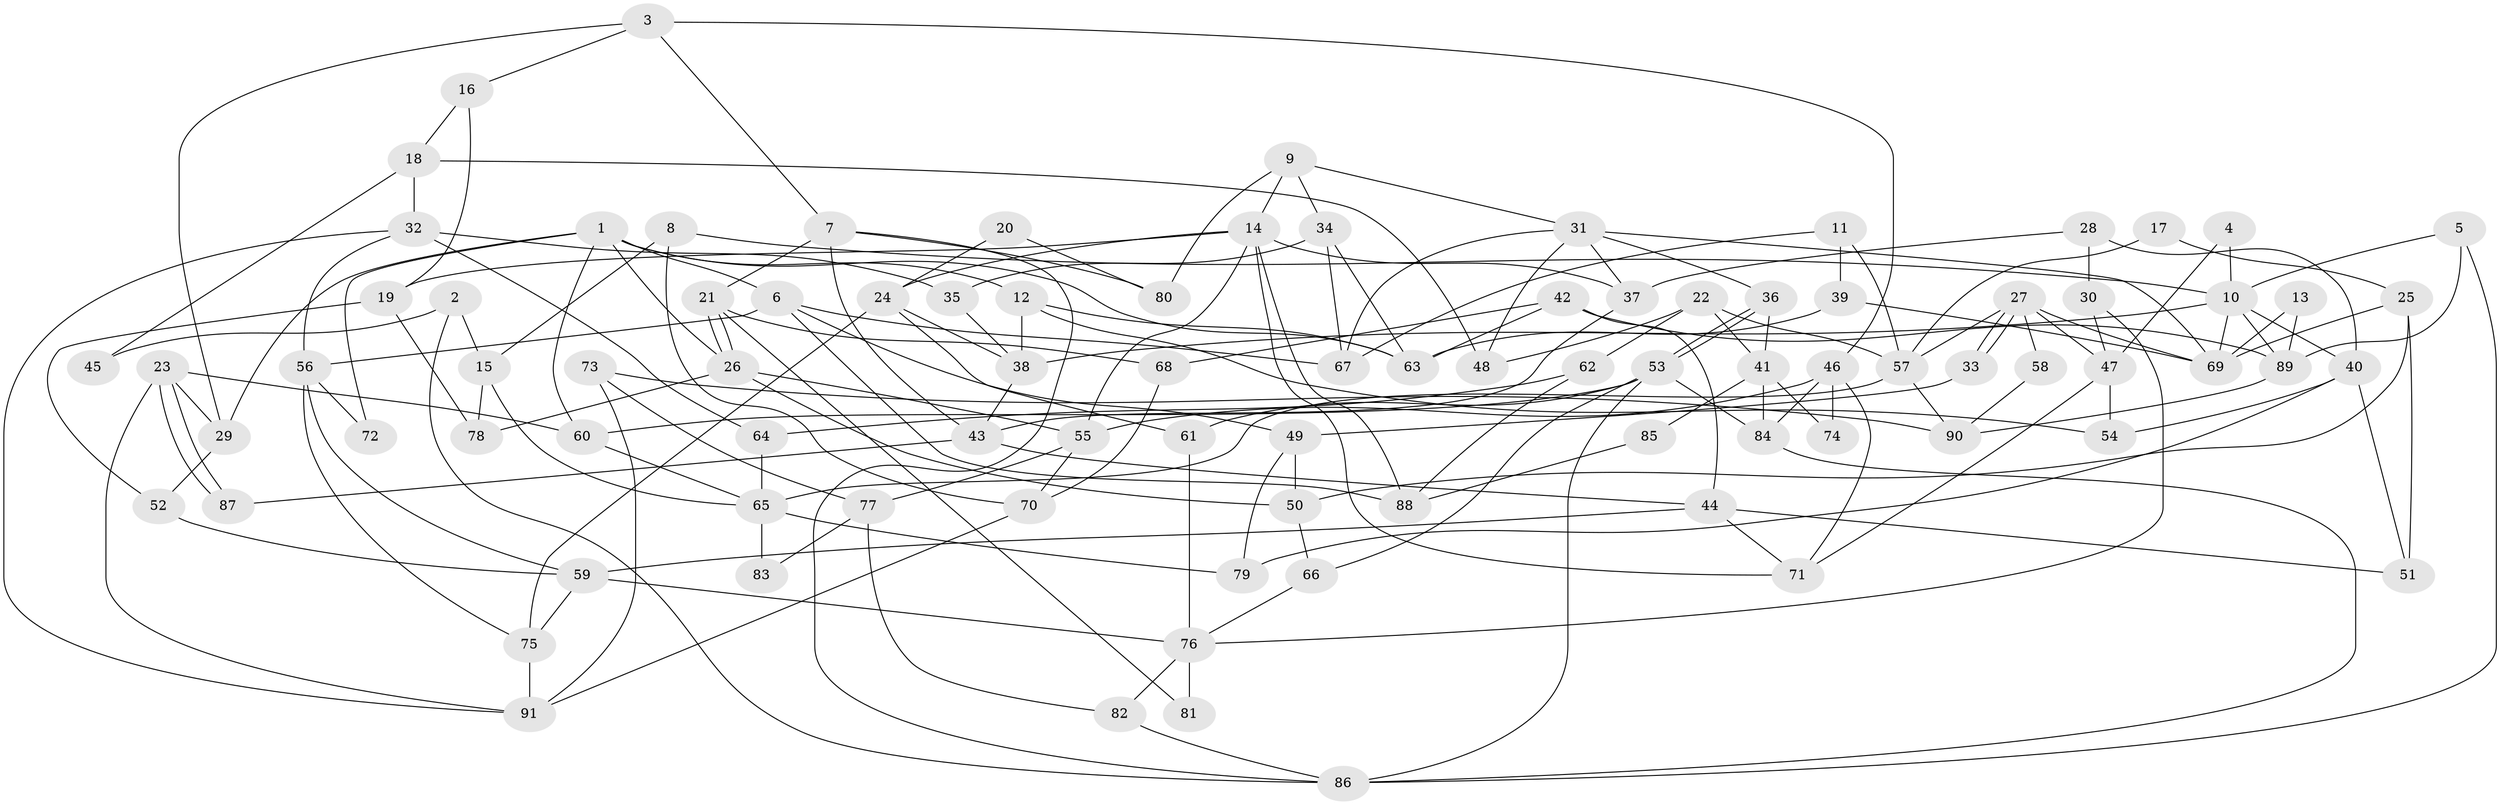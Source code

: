 // Generated by graph-tools (version 1.1) at 2025/15/03/09/25 04:15:16]
// undirected, 91 vertices, 182 edges
graph export_dot {
graph [start="1"]
  node [color=gray90,style=filled];
  1;
  2;
  3;
  4;
  5;
  6;
  7;
  8;
  9;
  10;
  11;
  12;
  13;
  14;
  15;
  16;
  17;
  18;
  19;
  20;
  21;
  22;
  23;
  24;
  25;
  26;
  27;
  28;
  29;
  30;
  31;
  32;
  33;
  34;
  35;
  36;
  37;
  38;
  39;
  40;
  41;
  42;
  43;
  44;
  45;
  46;
  47;
  48;
  49;
  50;
  51;
  52;
  53;
  54;
  55;
  56;
  57;
  58;
  59;
  60;
  61;
  62;
  63;
  64;
  65;
  66;
  67;
  68;
  69;
  70;
  71;
  72;
  73;
  74;
  75;
  76;
  77;
  78;
  79;
  80;
  81;
  82;
  83;
  84;
  85;
  86;
  87;
  88;
  89;
  90;
  91;
  1 -- 6;
  1 -- 63;
  1 -- 12;
  1 -- 26;
  1 -- 29;
  1 -- 60;
  1 -- 72;
  2 -- 86;
  2 -- 15;
  2 -- 45;
  3 -- 29;
  3 -- 16;
  3 -- 7;
  3 -- 46;
  4 -- 47;
  4 -- 10;
  5 -- 10;
  5 -- 86;
  5 -- 89;
  6 -- 67;
  6 -- 56;
  6 -- 49;
  6 -- 88;
  7 -- 21;
  7 -- 43;
  7 -- 80;
  7 -- 86;
  8 -- 15;
  8 -- 70;
  8 -- 10;
  9 -- 31;
  9 -- 14;
  9 -- 34;
  9 -- 80;
  10 -- 89;
  10 -- 38;
  10 -- 40;
  10 -- 69;
  11 -- 57;
  11 -- 67;
  11 -- 39;
  12 -- 38;
  12 -- 54;
  12 -- 63;
  13 -- 89;
  13 -- 69;
  14 -- 24;
  14 -- 71;
  14 -- 19;
  14 -- 37;
  14 -- 55;
  14 -- 88;
  15 -- 65;
  15 -- 78;
  16 -- 18;
  16 -- 19;
  17 -- 57;
  17 -- 25;
  18 -- 32;
  18 -- 48;
  18 -- 45;
  19 -- 52;
  19 -- 78;
  20 -- 24;
  20 -- 80;
  21 -- 26;
  21 -- 26;
  21 -- 68;
  21 -- 81;
  22 -- 57;
  22 -- 62;
  22 -- 41;
  22 -- 48;
  23 -- 87;
  23 -- 87;
  23 -- 60;
  23 -- 29;
  23 -- 91;
  24 -- 61;
  24 -- 75;
  24 -- 38;
  25 -- 51;
  25 -- 69;
  25 -- 50;
  26 -- 50;
  26 -- 55;
  26 -- 78;
  27 -- 69;
  27 -- 33;
  27 -- 33;
  27 -- 47;
  27 -- 57;
  27 -- 58;
  28 -- 40;
  28 -- 37;
  28 -- 30;
  29 -- 52;
  30 -- 47;
  30 -- 76;
  31 -- 37;
  31 -- 36;
  31 -- 48;
  31 -- 67;
  31 -- 69;
  32 -- 56;
  32 -- 35;
  32 -- 64;
  32 -- 91;
  33 -- 49;
  34 -- 63;
  34 -- 35;
  34 -- 67;
  35 -- 38;
  36 -- 41;
  36 -- 53;
  36 -- 53;
  37 -- 43;
  38 -- 43;
  39 -- 69;
  39 -- 63;
  40 -- 79;
  40 -- 51;
  40 -- 54;
  41 -- 84;
  41 -- 74;
  41 -- 85;
  42 -- 44;
  42 -- 63;
  42 -- 68;
  42 -- 89;
  43 -- 44;
  43 -- 87;
  44 -- 71;
  44 -- 51;
  44 -- 59;
  46 -- 55;
  46 -- 71;
  46 -- 74;
  46 -- 84;
  47 -- 54;
  47 -- 71;
  49 -- 50;
  49 -- 79;
  50 -- 66;
  52 -- 59;
  53 -- 86;
  53 -- 60;
  53 -- 61;
  53 -- 66;
  53 -- 84;
  55 -- 70;
  55 -- 77;
  56 -- 75;
  56 -- 59;
  56 -- 72;
  57 -- 90;
  57 -- 65;
  58 -- 90;
  59 -- 76;
  59 -- 75;
  60 -- 65;
  61 -- 76;
  62 -- 88;
  62 -- 64;
  64 -- 65;
  65 -- 79;
  65 -- 83;
  66 -- 76;
  68 -- 70;
  70 -- 91;
  73 -- 91;
  73 -- 77;
  73 -- 90;
  75 -- 91;
  76 -- 81;
  76 -- 82;
  77 -- 82;
  77 -- 83;
  82 -- 86;
  84 -- 86;
  85 -- 88;
  89 -- 90;
}
